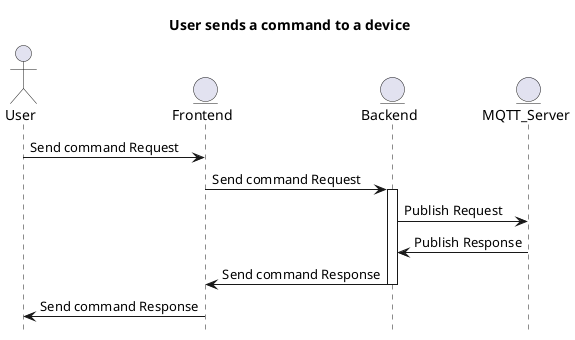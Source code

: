 @startuml
hide footbox
title User sends a command to a device
actor User
entity Frontend
entity Backend
entity MQTT_Server
User -> Frontend: Send command Request
Frontend -> Backend: Send command Request
activate Backend
Backend -> MQTT_Server : Publish Request
MQTT_Server  -> Backend : Publish Response
Backend -> Frontend: Send command Response
deactivate Backend
Frontend -> User: Send command Response
@enduml
